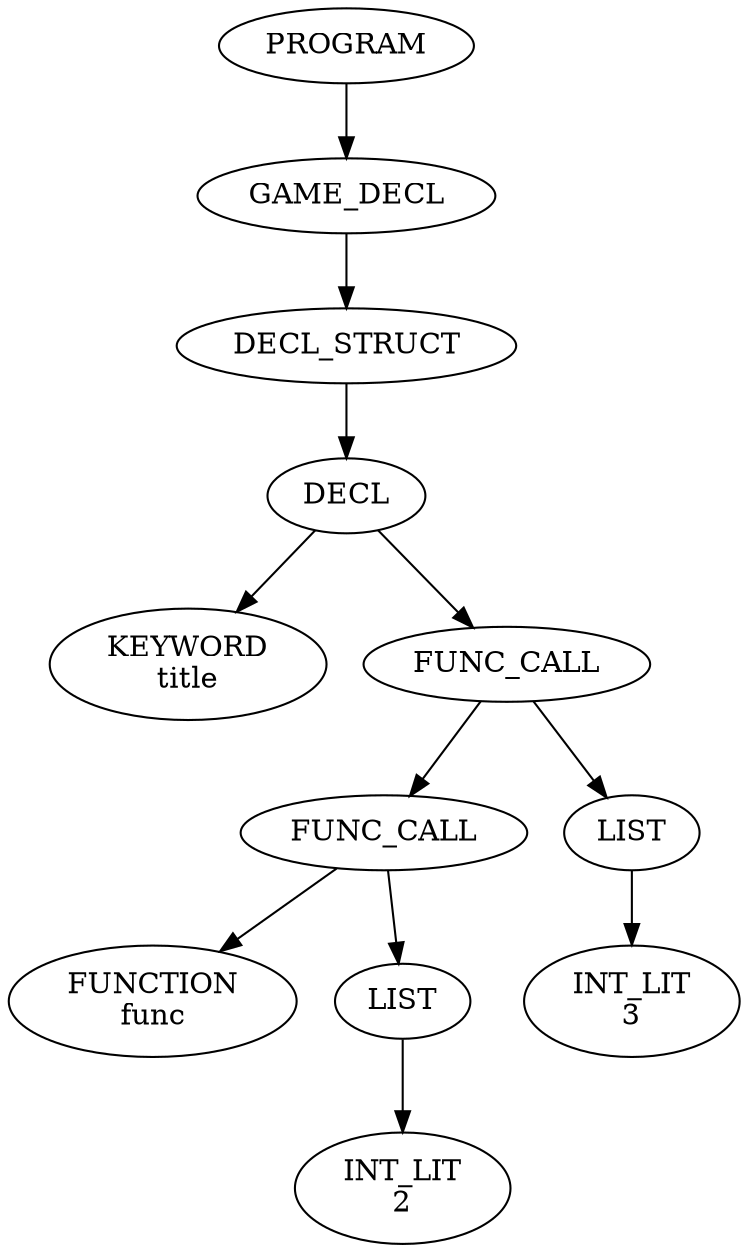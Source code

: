 digraph ast {
  N0 [label="PROGRAM\n"]
  N0 -> N1
  N1 [label="GAME_DECL\n"]
  N1 -> N2
  N2 [label="DECL_STRUCT\n"]
  N2 -> N3
  N3 [label="DECL\n"]
  N3 -> N4
  N4 [label="KEYWORD\ntitle"]
  N3 -> N5
  N5 [label="FUNC_CALL\n"]
  N5 -> N6
  N6 [label="FUNC_CALL\n"]
  N6 -> N7
  N7 [label="FUNCTION\nfunc"]
  N6 -> N8
  N8 [label="LIST\n"]
  N8 -> N9
  N9 [label="INT_LIT\n2"]
  N5 -> N10
  N10 [label="LIST\n"]
  N10 -> N11
  N11 [label="INT_LIT\n3"]
}